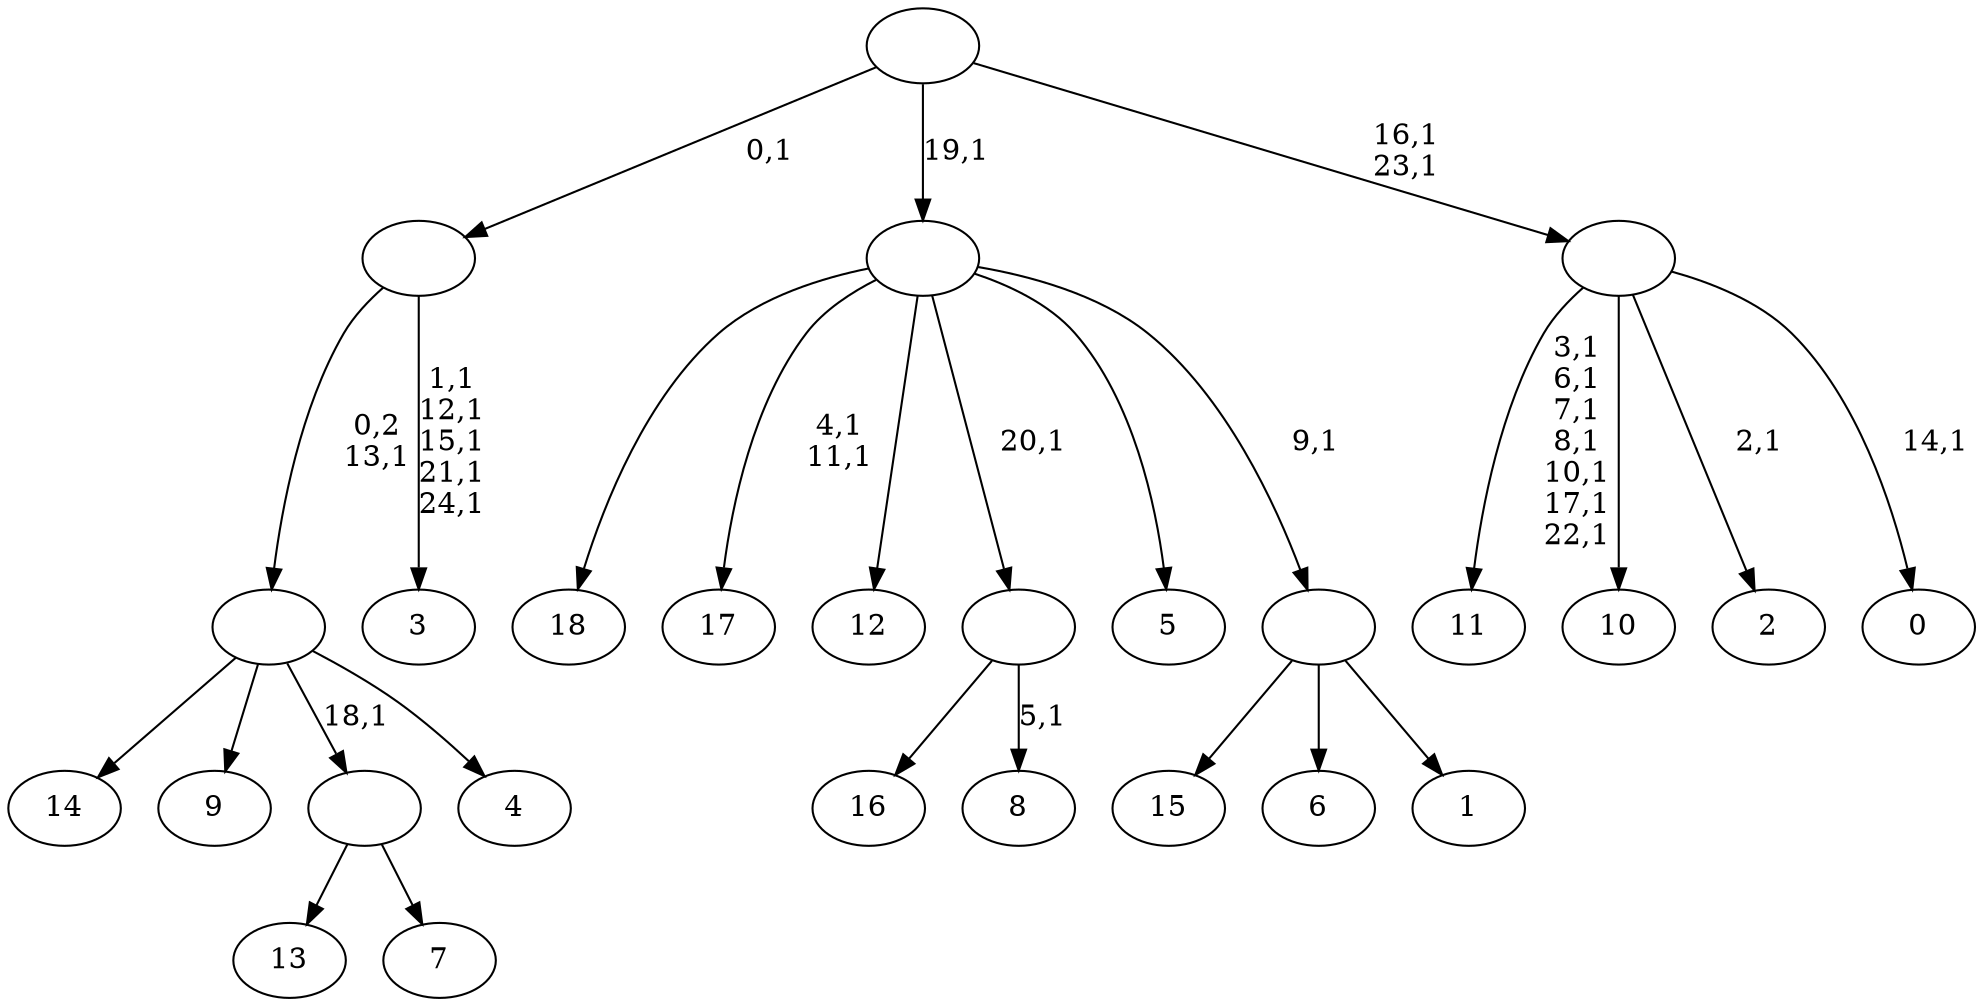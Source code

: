 digraph T {
	44 [label="18"]
	43 [label="17"]
	40 [label="16"]
	39 [label="15"]
	38 [label="14"]
	37 [label="13"]
	36 [label="12"]
	35 [label="11"]
	27 [label="10"]
	26 [label="9"]
	25 [label="8"]
	23 [label=""]
	22 [label="7"]
	21 [label=""]
	20 [label="6"]
	19 [label="5"]
	18 [label="4"]
	17 [label=""]
	16 [label="3"]
	10 [label=""]
	9 [label="2"]
	7 [label="1"]
	6 [label=""]
	5 [label=""]
	4 [label="0"]
	2 [label=""]
	0 [label=""]
	23 -> 25 [label="5,1"]
	23 -> 40 [label=""]
	21 -> 37 [label=""]
	21 -> 22 [label=""]
	17 -> 38 [label=""]
	17 -> 26 [label=""]
	17 -> 21 [label="18,1"]
	17 -> 18 [label=""]
	10 -> 16 [label="1,1\n12,1\n15,1\n21,1\n24,1"]
	10 -> 17 [label="0,2\n13,1"]
	6 -> 39 [label=""]
	6 -> 20 [label=""]
	6 -> 7 [label=""]
	5 -> 43 [label="4,1\n11,1"]
	5 -> 44 [label=""]
	5 -> 36 [label=""]
	5 -> 23 [label="20,1"]
	5 -> 19 [label=""]
	5 -> 6 [label="9,1"]
	2 -> 4 [label="14,1"]
	2 -> 9 [label="2,1"]
	2 -> 35 [label="3,1\n6,1\n7,1\n8,1\n10,1\n17,1\n22,1"]
	2 -> 27 [label=""]
	0 -> 2 [label="16,1\n23,1"]
	0 -> 10 [label="0,1"]
	0 -> 5 [label="19,1"]
}
